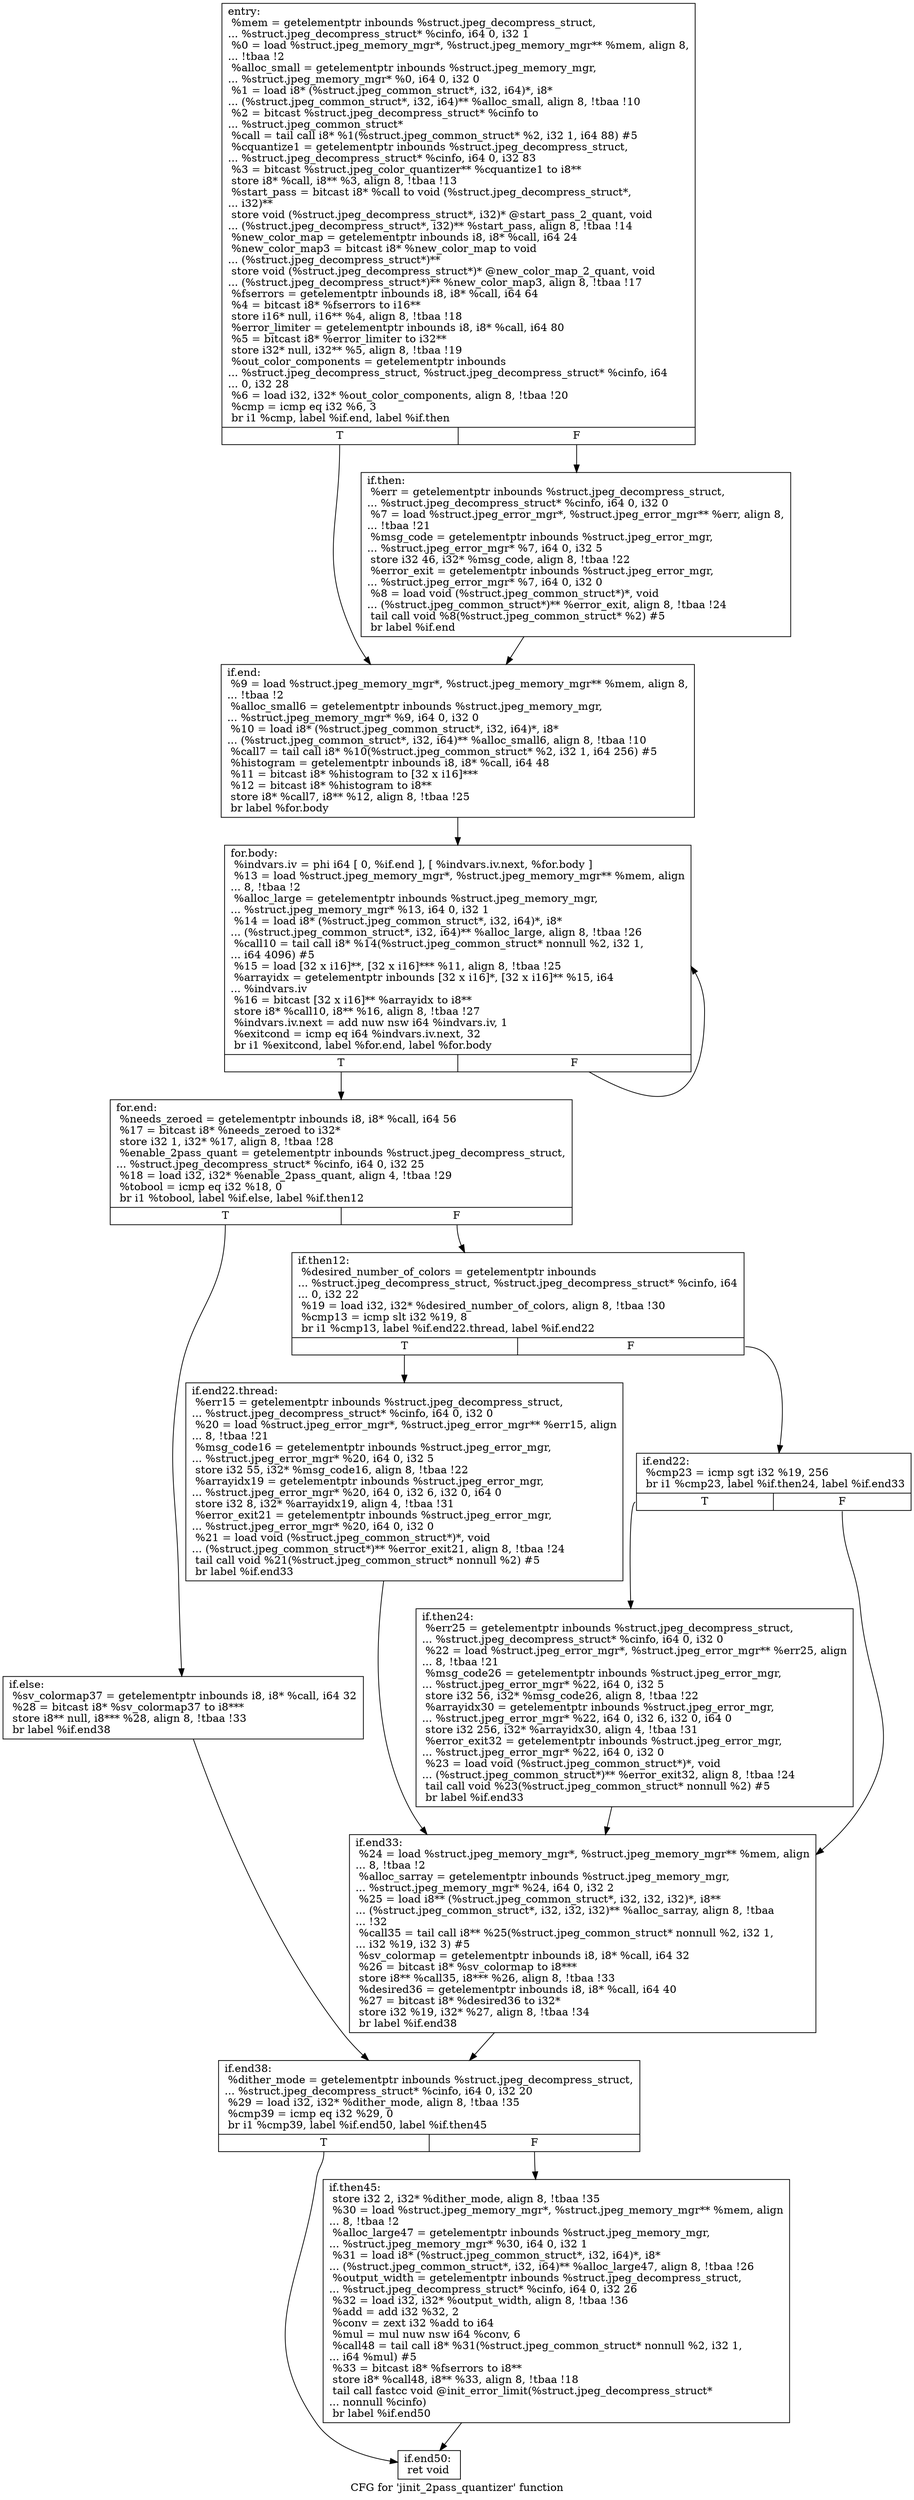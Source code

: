 digraph "CFG for 'jinit_2pass_quantizer' function" {
	label="CFG for 'jinit_2pass_quantizer' function";

	Node0x62598d0 [shape=record,label="{entry:\l  %mem = getelementptr inbounds %struct.jpeg_decompress_struct,\l... %struct.jpeg_decompress_struct* %cinfo, i64 0, i32 1\l  %0 = load %struct.jpeg_memory_mgr*, %struct.jpeg_memory_mgr** %mem, align 8,\l... !tbaa !2\l  %alloc_small = getelementptr inbounds %struct.jpeg_memory_mgr,\l... %struct.jpeg_memory_mgr* %0, i64 0, i32 0\l  %1 = load i8* (%struct.jpeg_common_struct*, i32, i64)*, i8*\l... (%struct.jpeg_common_struct*, i32, i64)** %alloc_small, align 8, !tbaa !10\l  %2 = bitcast %struct.jpeg_decompress_struct* %cinfo to\l... %struct.jpeg_common_struct*\l  %call = tail call i8* %1(%struct.jpeg_common_struct* %2, i32 1, i64 88) #5\l  %cquantize1 = getelementptr inbounds %struct.jpeg_decompress_struct,\l... %struct.jpeg_decompress_struct* %cinfo, i64 0, i32 83\l  %3 = bitcast %struct.jpeg_color_quantizer** %cquantize1 to i8**\l  store i8* %call, i8** %3, align 8, !tbaa !13\l  %start_pass = bitcast i8* %call to void (%struct.jpeg_decompress_struct*,\l... i32)**\l  store void (%struct.jpeg_decompress_struct*, i32)* @start_pass_2_quant, void\l... (%struct.jpeg_decompress_struct*, i32)** %start_pass, align 8, !tbaa !14\l  %new_color_map = getelementptr inbounds i8, i8* %call, i64 24\l  %new_color_map3 = bitcast i8* %new_color_map to void\l... (%struct.jpeg_decompress_struct*)**\l  store void (%struct.jpeg_decompress_struct*)* @new_color_map_2_quant, void\l... (%struct.jpeg_decompress_struct*)** %new_color_map3, align 8, !tbaa !17\l  %fserrors = getelementptr inbounds i8, i8* %call, i64 64\l  %4 = bitcast i8* %fserrors to i16**\l  store i16* null, i16** %4, align 8, !tbaa !18\l  %error_limiter = getelementptr inbounds i8, i8* %call, i64 80\l  %5 = bitcast i8* %error_limiter to i32**\l  store i32* null, i32** %5, align 8, !tbaa !19\l  %out_color_components = getelementptr inbounds\l... %struct.jpeg_decompress_struct, %struct.jpeg_decompress_struct* %cinfo, i64\l... 0, i32 28\l  %6 = load i32, i32* %out_color_components, align 8, !tbaa !20\l  %cmp = icmp eq i32 %6, 3\l  br i1 %cmp, label %if.end, label %if.then\l|{<s0>T|<s1>F}}"];
	Node0x62598d0:s0 -> Node0x62574f0;
	Node0x62598d0:s1 -> Node0x625d260;
	Node0x625d260 [shape=record,label="{if.then:                                          \l  %err = getelementptr inbounds %struct.jpeg_decompress_struct,\l... %struct.jpeg_decompress_struct* %cinfo, i64 0, i32 0\l  %7 = load %struct.jpeg_error_mgr*, %struct.jpeg_error_mgr** %err, align 8,\l... !tbaa !21\l  %msg_code = getelementptr inbounds %struct.jpeg_error_mgr,\l... %struct.jpeg_error_mgr* %7, i64 0, i32 5\l  store i32 46, i32* %msg_code, align 8, !tbaa !22\l  %error_exit = getelementptr inbounds %struct.jpeg_error_mgr,\l... %struct.jpeg_error_mgr* %7, i64 0, i32 0\l  %8 = load void (%struct.jpeg_common_struct*)*, void\l... (%struct.jpeg_common_struct*)** %error_exit, align 8, !tbaa !24\l  tail call void %8(%struct.jpeg_common_struct* %2) #5\l  br label %if.end\l}"];
	Node0x625d260 -> Node0x62574f0;
	Node0x62574f0 [shape=record,label="{if.end:                                           \l  %9 = load %struct.jpeg_memory_mgr*, %struct.jpeg_memory_mgr** %mem, align 8,\l... !tbaa !2\l  %alloc_small6 = getelementptr inbounds %struct.jpeg_memory_mgr,\l... %struct.jpeg_memory_mgr* %9, i64 0, i32 0\l  %10 = load i8* (%struct.jpeg_common_struct*, i32, i64)*, i8*\l... (%struct.jpeg_common_struct*, i32, i64)** %alloc_small6, align 8, !tbaa !10\l  %call7 = tail call i8* %10(%struct.jpeg_common_struct* %2, i32 1, i64 256) #5\l  %histogram = getelementptr inbounds i8, i8* %call, i64 48\l  %11 = bitcast i8* %histogram to [32 x i16]***\l  %12 = bitcast i8* %histogram to i8**\l  store i8* %call7, i8** %12, align 8, !tbaa !25\l  br label %for.body\l}"];
	Node0x62574f0 -> Node0x625ee90;
	Node0x625ee90 [shape=record,label="{for.body:                                         \l  %indvars.iv = phi i64 [ 0, %if.end ], [ %indvars.iv.next, %for.body ]\l  %13 = load %struct.jpeg_memory_mgr*, %struct.jpeg_memory_mgr** %mem, align\l... 8, !tbaa !2\l  %alloc_large = getelementptr inbounds %struct.jpeg_memory_mgr,\l... %struct.jpeg_memory_mgr* %13, i64 0, i32 1\l  %14 = load i8* (%struct.jpeg_common_struct*, i32, i64)*, i8*\l... (%struct.jpeg_common_struct*, i32, i64)** %alloc_large, align 8, !tbaa !26\l  %call10 = tail call i8* %14(%struct.jpeg_common_struct* nonnull %2, i32 1,\l... i64 4096) #5\l  %15 = load [32 x i16]**, [32 x i16]*** %11, align 8, !tbaa !25\l  %arrayidx = getelementptr inbounds [32 x i16]*, [32 x i16]** %15, i64\l... %indvars.iv\l  %16 = bitcast [32 x i16]** %arrayidx to i8**\l  store i8* %call10, i8** %16, align 8, !tbaa !27\l  %indvars.iv.next = add nuw nsw i64 %indvars.iv, 1\l  %exitcond = icmp eq i64 %indvars.iv.next, 32\l  br i1 %exitcond, label %for.end, label %for.body\l|{<s0>T|<s1>F}}"];
	Node0x625ee90:s0 -> Node0x62602b0;
	Node0x625ee90:s1 -> Node0x625ee90;
	Node0x62602b0 [shape=record,label="{for.end:                                          \l  %needs_zeroed = getelementptr inbounds i8, i8* %call, i64 56\l  %17 = bitcast i8* %needs_zeroed to i32*\l  store i32 1, i32* %17, align 8, !tbaa !28\l  %enable_2pass_quant = getelementptr inbounds %struct.jpeg_decompress_struct,\l... %struct.jpeg_decompress_struct* %cinfo, i64 0, i32 25\l  %18 = load i32, i32* %enable_2pass_quant, align 4, !tbaa !29\l  %tobool = icmp eq i32 %18, 0\l  br i1 %tobool, label %if.else, label %if.then12\l|{<s0>T|<s1>F}}"];
	Node0x62602b0:s0 -> Node0x6260a00;
	Node0x62602b0:s1 -> Node0x6260ad0;
	Node0x6260ad0 [shape=record,label="{if.then12:                                        \l  %desired_number_of_colors = getelementptr inbounds\l... %struct.jpeg_decompress_struct, %struct.jpeg_decompress_struct* %cinfo, i64\l... 0, i32 22\l  %19 = load i32, i32* %desired_number_of_colors, align 8, !tbaa !30\l  %cmp13 = icmp slt i32 %19, 8\l  br i1 %cmp13, label %if.end22.thread, label %if.end22\l|{<s0>T|<s1>F}}"];
	Node0x6260ad0:s0 -> Node0x6260f70;
	Node0x6260ad0:s1 -> Node0x6261020;
	Node0x6260f70 [shape=record,label="{if.end22.thread:                                  \l  %err15 = getelementptr inbounds %struct.jpeg_decompress_struct,\l... %struct.jpeg_decompress_struct* %cinfo, i64 0, i32 0\l  %20 = load %struct.jpeg_error_mgr*, %struct.jpeg_error_mgr** %err15, align\l... 8, !tbaa !21\l  %msg_code16 = getelementptr inbounds %struct.jpeg_error_mgr,\l... %struct.jpeg_error_mgr* %20, i64 0, i32 5\l  store i32 55, i32* %msg_code16, align 8, !tbaa !22\l  %arrayidx19 = getelementptr inbounds %struct.jpeg_error_mgr,\l... %struct.jpeg_error_mgr* %20, i64 0, i32 6, i32 0, i64 0\l  store i32 8, i32* %arrayidx19, align 4, !tbaa !31\l  %error_exit21 = getelementptr inbounds %struct.jpeg_error_mgr,\l... %struct.jpeg_error_mgr* %20, i64 0, i32 0\l  %21 = load void (%struct.jpeg_common_struct*)*, void\l... (%struct.jpeg_common_struct*)** %error_exit21, align 8, !tbaa !24\l  tail call void %21(%struct.jpeg_common_struct* nonnull %2) #5\l  br label %if.end33\l}"];
	Node0x6260f70 -> Node0x6262b20;
	Node0x6261020 [shape=record,label="{if.end22:                                         \l  %cmp23 = icmp sgt i32 %19, 256\l  br i1 %cmp23, label %if.then24, label %if.end33\l|{<s0>T|<s1>F}}"];
	Node0x6261020:s0 -> Node0x6262d20;
	Node0x6261020:s1 -> Node0x6262b20;
	Node0x6262d20 [shape=record,label="{if.then24:                                        \l  %err25 = getelementptr inbounds %struct.jpeg_decompress_struct,\l... %struct.jpeg_decompress_struct* %cinfo, i64 0, i32 0\l  %22 = load %struct.jpeg_error_mgr*, %struct.jpeg_error_mgr** %err25, align\l... 8, !tbaa !21\l  %msg_code26 = getelementptr inbounds %struct.jpeg_error_mgr,\l... %struct.jpeg_error_mgr* %22, i64 0, i32 5\l  store i32 56, i32* %msg_code26, align 8, !tbaa !22\l  %arrayidx30 = getelementptr inbounds %struct.jpeg_error_mgr,\l... %struct.jpeg_error_mgr* %22, i64 0, i32 6, i32 0, i64 0\l  store i32 256, i32* %arrayidx30, align 4, !tbaa !31\l  %error_exit32 = getelementptr inbounds %struct.jpeg_error_mgr,\l... %struct.jpeg_error_mgr* %22, i64 0, i32 0\l  %23 = load void (%struct.jpeg_common_struct*)*, void\l... (%struct.jpeg_common_struct*)** %error_exit32, align 8, !tbaa !24\l  tail call void %23(%struct.jpeg_common_struct* nonnull %2) #5\l  br label %if.end33\l}"];
	Node0x6262d20 -> Node0x6262b20;
	Node0x6262b20 [shape=record,label="{if.end33:                                         \l  %24 = load %struct.jpeg_memory_mgr*, %struct.jpeg_memory_mgr** %mem, align\l... 8, !tbaa !2\l  %alloc_sarray = getelementptr inbounds %struct.jpeg_memory_mgr,\l... %struct.jpeg_memory_mgr* %24, i64 0, i32 2\l  %25 = load i8** (%struct.jpeg_common_struct*, i32, i32, i32)*, i8**\l... (%struct.jpeg_common_struct*, i32, i32, i32)** %alloc_sarray, align 8, !tbaa\l... !32\l  %call35 = tail call i8** %25(%struct.jpeg_common_struct* nonnull %2, i32 1,\l... i32 %19, i32 3) #5\l  %sv_colormap = getelementptr inbounds i8, i8* %call, i64 32\l  %26 = bitcast i8* %sv_colormap to i8***\l  store i8** %call35, i8*** %26, align 8, !tbaa !33\l  %desired36 = getelementptr inbounds i8, i8* %call, i64 40\l  %27 = bitcast i8* %desired36 to i32*\l  store i32 %19, i32* %27, align 8, !tbaa !34\l  br label %if.end38\l}"];
	Node0x6262b20 -> Node0x6264b80;
	Node0x6260a00 [shape=record,label="{if.else:                                          \l  %sv_colormap37 = getelementptr inbounds i8, i8* %call, i64 32\l  %28 = bitcast i8* %sv_colormap37 to i8***\l  store i8** null, i8*** %28, align 8, !tbaa !33\l  br label %if.end38\l}"];
	Node0x6260a00 -> Node0x6264b80;
	Node0x6264b80 [shape=record,label="{if.end38:                                         \l  %dither_mode = getelementptr inbounds %struct.jpeg_decompress_struct,\l... %struct.jpeg_decompress_struct* %cinfo, i64 0, i32 20\l  %29 = load i32, i32* %dither_mode, align 8, !tbaa !35\l  %cmp39 = icmp eq i32 %29, 0\l  br i1 %cmp39, label %if.end50, label %if.then45\l|{<s0>T|<s1>F}}"];
	Node0x6264b80:s0 -> Node0x6265780;
	Node0x6264b80:s1 -> Node0x6265860;
	Node0x6265860 [shape=record,label="{if.then45:                                        \l  store i32 2, i32* %dither_mode, align 8, !tbaa !35\l  %30 = load %struct.jpeg_memory_mgr*, %struct.jpeg_memory_mgr** %mem, align\l... 8, !tbaa !2\l  %alloc_large47 = getelementptr inbounds %struct.jpeg_memory_mgr,\l... %struct.jpeg_memory_mgr* %30, i64 0, i32 1\l  %31 = load i8* (%struct.jpeg_common_struct*, i32, i64)*, i8*\l... (%struct.jpeg_common_struct*, i32, i64)** %alloc_large47, align 8, !tbaa !26\l  %output_width = getelementptr inbounds %struct.jpeg_decompress_struct,\l... %struct.jpeg_decompress_struct* %cinfo, i64 0, i32 26\l  %32 = load i32, i32* %output_width, align 8, !tbaa !36\l  %add = add i32 %32, 2\l  %conv = zext i32 %add to i64\l  %mul = mul nuw nsw i64 %conv, 6\l  %call48 = tail call i8* %31(%struct.jpeg_common_struct* nonnull %2, i32 1,\l... i64 %mul) #5\l  %33 = bitcast i8* %fserrors to i8**\l  store i8* %call48, i8** %33, align 8, !tbaa !18\l  tail call fastcc void @init_error_limit(%struct.jpeg_decompress_struct*\l... nonnull %cinfo)\l  br label %if.end50\l}"];
	Node0x6265860 -> Node0x6265780;
	Node0x6265780 [shape=record,label="{if.end50:                                         \l  ret void\l}"];
}

